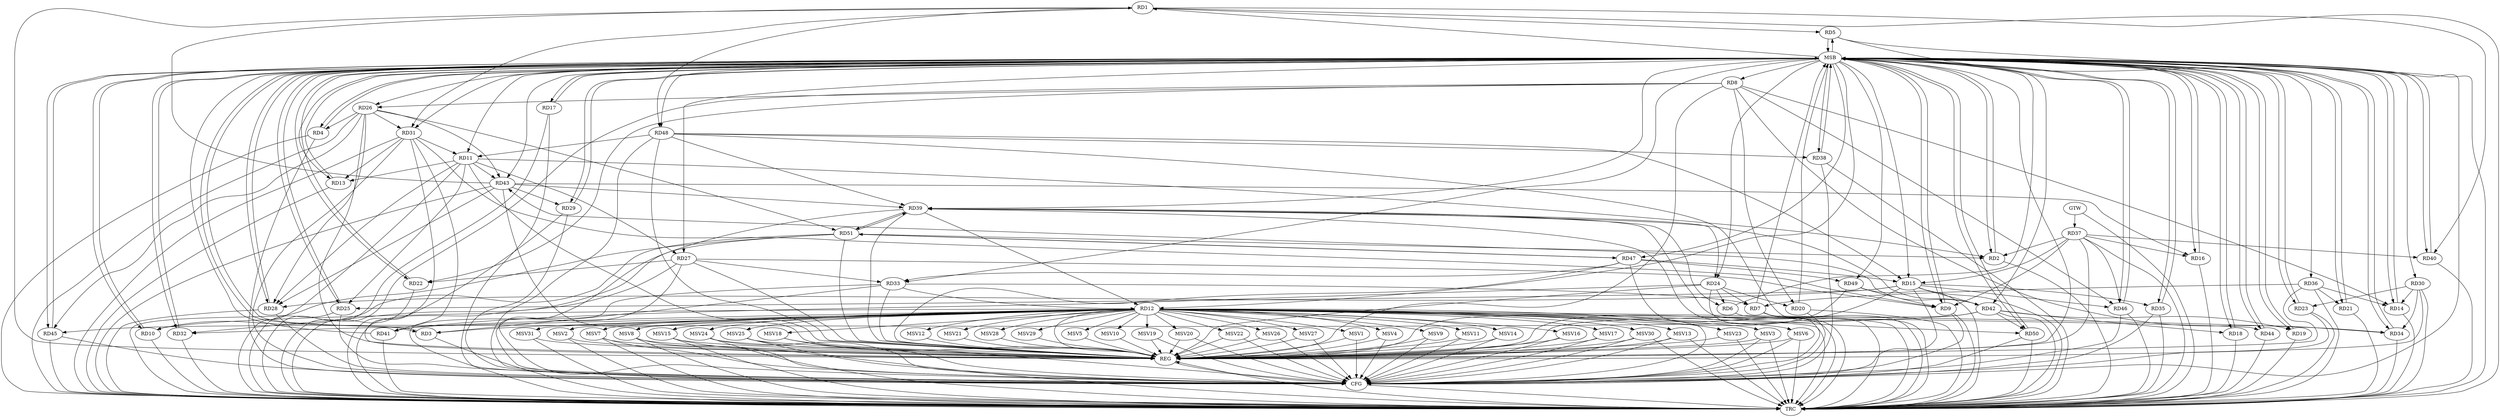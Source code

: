 strict digraph G {
  RD1 [ label="RD1" ];
  RD2 [ label="RD2" ];
  RD3 [ label="RD3" ];
  RD4 [ label="RD4" ];
  RD5 [ label="RD5" ];
  RD6 [ label="RD6" ];
  RD7 [ label="RD7" ];
  RD8 [ label="RD8" ];
  RD9 [ label="RD9" ];
  RD10 [ label="RD10" ];
  RD11 [ label="RD11" ];
  RD12 [ label="RD12" ];
  RD13 [ label="RD13" ];
  RD14 [ label="RD14" ];
  RD15 [ label="RD15" ];
  RD16 [ label="RD16" ];
  RD17 [ label="RD17" ];
  RD18 [ label="RD18" ];
  RD19 [ label="RD19" ];
  RD20 [ label="RD20" ];
  RD21 [ label="RD21" ];
  RD22 [ label="RD22" ];
  RD23 [ label="RD23" ];
  RD24 [ label="RD24" ];
  RD25 [ label="RD25" ];
  RD26 [ label="RD26" ];
  RD27 [ label="RD27" ];
  RD28 [ label="RD28" ];
  RD29 [ label="RD29" ];
  RD30 [ label="RD30" ];
  RD31 [ label="RD31" ];
  RD32 [ label="RD32" ];
  RD33 [ label="RD33" ];
  RD34 [ label="RD34" ];
  RD35 [ label="RD35" ];
  RD36 [ label="RD36" ];
  RD37 [ label="RD37" ];
  RD38 [ label="RD38" ];
  RD39 [ label="RD39" ];
  RD40 [ label="RD40" ];
  RD41 [ label="RD41" ];
  RD42 [ label="RD42" ];
  RD43 [ label="RD43" ];
  RD44 [ label="RD44" ];
  RD45 [ label="RD45" ];
  RD46 [ label="RD46" ];
  RD47 [ label="RD47" ];
  RD48 [ label="RD48" ];
  RD49 [ label="RD49" ];
  RD50 [ label="RD50" ];
  RD51 [ label="RD51" ];
  GTW [ label="GTW" ];
  REG [ label="REG" ];
  MSB [ label="MSB" ];
  CFG [ label="CFG" ];
  TRC [ label="TRC" ];
  MSV1 [ label="MSV1" ];
  MSV2 [ label="MSV2" ];
  MSV3 [ label="MSV3" ];
  MSV4 [ label="MSV4" ];
  MSV5 [ label="MSV5" ];
  MSV6 [ label="MSV6" ];
  MSV7 [ label="MSV7" ];
  MSV8 [ label="MSV8" ];
  MSV9 [ label="MSV9" ];
  MSV10 [ label="MSV10" ];
  MSV11 [ label="MSV11" ];
  MSV12 [ label="MSV12" ];
  MSV13 [ label="MSV13" ];
  MSV14 [ label="MSV14" ];
  MSV15 [ label="MSV15" ];
  MSV16 [ label="MSV16" ];
  MSV17 [ label="MSV17" ];
  MSV18 [ label="MSV18" ];
  MSV19 [ label="MSV19" ];
  MSV20 [ label="MSV20" ];
  MSV21 [ label="MSV21" ];
  MSV22 [ label="MSV22" ];
  MSV23 [ label="MSV23" ];
  MSV24 [ label="MSV24" ];
  MSV25 [ label="MSV25" ];
  MSV26 [ label="MSV26" ];
  MSV27 [ label="MSV27" ];
  MSV28 [ label="MSV28" ];
  MSV29 [ label="MSV29" ];
  MSV30 [ label="MSV30" ];
  MSV31 [ label="MSV31" ];
  RD1 -> RD5;
  RD1 -> RD31;
  RD1 -> RD40;
  RD43 -> RD1;
  RD1 -> RD48;
  RD11 -> RD2;
  RD37 -> RD2;
  RD51 -> RD2;
  RD12 -> RD3;
  RD33 -> RD3;
  RD26 -> RD4;
  RD24 -> RD6;
  RD39 -> RD6;
  RD24 -> RD7;
  RD33 -> RD7;
  RD36 -> RD7;
  RD8 -> RD14;
  RD8 -> RD20;
  RD8 -> RD22;
  RD8 -> RD26;
  RD8 -> RD34;
  RD8 -> RD46;
  RD27 -> RD9;
  RD31 -> RD9;
  RD37 -> RD9;
  RD49 -> RD9;
  RD12 -> RD10;
  RD51 -> RD10;
  RD11 -> RD13;
  RD11 -> RD25;
  RD11 -> RD27;
  RD11 -> RD28;
  RD31 -> RD11;
  RD11 -> RD43;
  RD48 -> RD11;
  RD12 -> RD32;
  RD33 -> RD12;
  RD12 -> RD34;
  RD39 -> RD12;
  RD12 -> RD41;
  RD12 -> RD44;
  RD31 -> RD13;
  RD30 -> RD14;
  RD36 -> RD14;
  RD15 -> RD25;
  RD15 -> RD28;
  RD15 -> RD35;
  RD37 -> RD15;
  RD15 -> RD42;
  RD15 -> RD46;
  RD47 -> RD15;
  RD48 -> RD15;
  RD37 -> RD16;
  RD43 -> RD16;
  RD42 -> RD18;
  RD42 -> RD19;
  RD24 -> RD20;
  RD36 -> RD21;
  RD27 -> RD22;
  RD30 -> RD23;
  RD39 -> RD24;
  RD24 -> RD41;
  RD26 -> RD28;
  RD26 -> RD31;
  RD26 -> RD43;
  RD26 -> RD45;
  RD26 -> RD51;
  RD27 -> RD33;
  RD43 -> RD28;
  RD43 -> RD29;
  RD30 -> RD34;
  RD31 -> RD41;
  RD51 -> RD32;
  RD47 -> RD33;
  RD37 -> RD40;
  RD37 -> RD46;
  RD48 -> RD38;
  RD42 -> RD39;
  RD43 -> RD39;
  RD48 -> RD39;
  RD39 -> RD50;
  RD39 -> RD51;
  RD51 -> RD39;
  RD42 -> RD43;
  RD42 -> RD45;
  RD42 -> RD50;
  RD47 -> RD49;
  RD47 -> RD51;
  RD51 -> RD47;
  GTW -> RD37;
  RD1 -> REG;
  RD8 -> REG;
  RD11 -> REG;
  RD12 -> REG;
  RD15 -> REG;
  RD24 -> REG;
  RD26 -> REG;
  RD27 -> REG;
  RD30 -> REG;
  RD31 -> REG;
  RD33 -> REG;
  RD36 -> REG;
  RD37 -> REG;
  RD39 -> REG;
  RD42 -> REG;
  RD43 -> REG;
  RD47 -> REG;
  RD48 -> REG;
  RD49 -> REG;
  RD51 -> REG;
  RD2 -> MSB;
  MSB -> RD4;
  MSB -> RD23;
  MSB -> RD25;
  MSB -> RD26;
  MSB -> RD29;
  MSB -> RD31;
  MSB -> RD45;
  MSB -> RD46;
  MSB -> REG;
  RD3 -> MSB;
  MSB -> RD2;
  MSB -> RD17;
  MSB -> RD19;
  MSB -> RD21;
  MSB -> RD40;
  RD4 -> MSB;
  MSB -> RD3;
  MSB -> RD10;
  RD5 -> MSB;
  MSB -> RD32;
  MSB -> RD34;
  MSB -> RD38;
  RD6 -> MSB;
  MSB -> RD9;
  MSB -> RD15;
  MSB -> RD43;
  RD7 -> MSB;
  MSB -> RD44;
  RD9 -> MSB;
  RD10 -> MSB;
  MSB -> RD12;
  MSB -> RD16;
  RD13 -> MSB;
  MSB -> RD22;
  RD14 -> MSB;
  RD16 -> MSB;
  MSB -> RD1;
  MSB -> RD13;
  MSB -> RD27;
  MSB -> RD39;
  RD17 -> MSB;
  RD18 -> MSB;
  MSB -> RD5;
  MSB -> RD11;
  MSB -> RD36;
  MSB -> RD48;
  RD19 -> MSB;
  RD20 -> MSB;
  RD21 -> MSB;
  MSB -> RD24;
  MSB -> RD47;
  MSB -> RD49;
  RD22 -> MSB;
  RD23 -> MSB;
  RD25 -> MSB;
  RD28 -> MSB;
  MSB -> RD33;
  MSB -> RD42;
  RD29 -> MSB;
  MSB -> RD14;
  RD32 -> MSB;
  MSB -> RD30;
  MSB -> RD35;
  RD34 -> MSB;
  RD35 -> MSB;
  MSB -> RD18;
  RD38 -> MSB;
  RD40 -> MSB;
  RD41 -> MSB;
  MSB -> RD8;
  MSB -> RD28;
  RD44 -> MSB;
  RD45 -> MSB;
  RD46 -> MSB;
  MSB -> RD50;
  RD50 -> MSB;
  RD12 -> CFG;
  RD15 -> CFG;
  RD25 -> CFG;
  RD20 -> CFG;
  RD17 -> CFG;
  RD39 -> CFG;
  RD28 -> CFG;
  RD7 -> CFG;
  RD48 -> CFG;
  RD27 -> CFG;
  RD38 -> CFG;
  RD31 -> CFG;
  RD5 -> CFG;
  RD50 -> CFG;
  RD29 -> CFG;
  RD46 -> CFG;
  RD23 -> CFG;
  RD45 -> CFG;
  RD35 -> CFG;
  RD4 -> CFG;
  RD9 -> CFG;
  REG -> CFG;
  RD1 -> TRC;
  RD2 -> TRC;
  RD3 -> TRC;
  RD4 -> TRC;
  RD5 -> TRC;
  RD6 -> TRC;
  RD7 -> TRC;
  RD8 -> TRC;
  RD9 -> TRC;
  RD10 -> TRC;
  RD11 -> TRC;
  RD12 -> TRC;
  RD13 -> TRC;
  RD14 -> TRC;
  RD15 -> TRC;
  RD16 -> TRC;
  RD17 -> TRC;
  RD18 -> TRC;
  RD19 -> TRC;
  RD20 -> TRC;
  RD21 -> TRC;
  RD22 -> TRC;
  RD23 -> TRC;
  RD24 -> TRC;
  RD25 -> TRC;
  RD26 -> TRC;
  RD27 -> TRC;
  RD28 -> TRC;
  RD29 -> TRC;
  RD30 -> TRC;
  RD31 -> TRC;
  RD32 -> TRC;
  RD33 -> TRC;
  RD34 -> TRC;
  RD35 -> TRC;
  RD36 -> TRC;
  RD37 -> TRC;
  RD38 -> TRC;
  RD39 -> TRC;
  RD40 -> TRC;
  RD41 -> TRC;
  RD42 -> TRC;
  RD43 -> TRC;
  RD44 -> TRC;
  RD45 -> TRC;
  RD46 -> TRC;
  RD47 -> TRC;
  RD48 -> TRC;
  RD49 -> TRC;
  RD50 -> TRC;
  RD51 -> TRC;
  GTW -> TRC;
  CFG -> TRC;
  TRC -> REG;
  RD12 -> MSV1;
  RD12 -> MSV2;
  RD12 -> MSV3;
  RD12 -> MSV4;
  RD12 -> MSV5;
  RD12 -> MSV6;
  RD12 -> MSV7;
  RD12 -> MSV8;
  RD12 -> MSV9;
  MSV1 -> REG;
  MSV1 -> CFG;
  MSV2 -> REG;
  MSV2 -> TRC;
  MSV3 -> REG;
  MSV3 -> TRC;
  MSV3 -> CFG;
  MSV4 -> REG;
  MSV4 -> CFG;
  MSV5 -> REG;
  MSV6 -> REG;
  MSV6 -> TRC;
  MSV6 -> CFG;
  MSV7 -> REG;
  MSV7 -> TRC;
  MSV7 -> CFG;
  MSV8 -> REG;
  MSV8 -> TRC;
  MSV8 -> CFG;
  MSV9 -> REG;
  MSV9 -> CFG;
  RD12 -> MSV10;
  MSV10 -> REG;
  RD12 -> MSV11;
  RD12 -> MSV12;
  RD12 -> MSV13;
  RD12 -> MSV14;
  MSV11 -> REG;
  MSV11 -> CFG;
  MSV12 -> REG;
  MSV13 -> REG;
  MSV13 -> TRC;
  MSV13 -> CFG;
  MSV14 -> REG;
  MSV14 -> CFG;
  RD12 -> MSV15;
  MSV15 -> REG;
  MSV15 -> TRC;
  MSV15 -> CFG;
  RD12 -> MSV16;
  MSV16 -> REG;
  MSV16 -> CFG;
  RD12 -> MSV17;
  RD12 -> MSV18;
  RD12 -> MSV19;
  MSV17 -> REG;
  MSV17 -> CFG;
  MSV18 -> REG;
  MSV18 -> CFG;
  MSV19 -> REG;
  MSV19 -> CFG;
  RD12 -> MSV20;
  MSV20 -> REG;
  MSV20 -> CFG;
  RD12 -> MSV21;
  MSV21 -> REG;
  RD12 -> MSV22;
  MSV22 -> REG;
  MSV22 -> CFG;
  RD12 -> MSV23;
  RD12 -> MSV24;
  MSV23 -> REG;
  MSV23 -> TRC;
  MSV24 -> REG;
  MSV24 -> TRC;
  MSV24 -> CFG;
  RD12 -> MSV25;
  RD12 -> MSV26;
  MSV25 -> REG;
  MSV25 -> TRC;
  MSV25 -> CFG;
  MSV26 -> REG;
  MSV26 -> CFG;
  RD12 -> MSV27;
  RD12 -> MSV28;
  MSV27 -> REG;
  MSV27 -> CFG;
  MSV28 -> REG;
  RD12 -> MSV29;
  MSV29 -> REG;
  RD12 -> MSV30;
  RD12 -> MSV31;
  MSV30 -> REG;
  MSV30 -> TRC;
  MSV30 -> CFG;
  MSV31 -> REG;
  MSV31 -> TRC;
}
